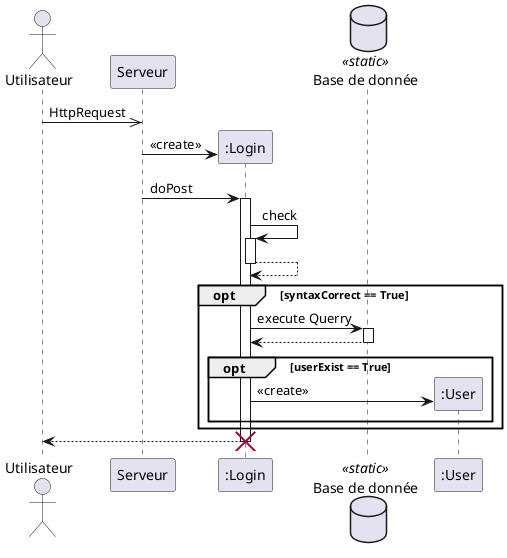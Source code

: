 @startuml sequence

actor "Utilisateur" as client order 1
participant "Serveur" as server order 2
database "Base de donnée" as bdd <<static>> order 4

client ->> server : HttpRequest
create ":Login" as LoginClass order 3
server -> LoginClass : <<create>>

server -> LoginClass : doPost
activate LoginClass
LoginClass -> LoginClass : check
activate LoginClass
LoginClass --> LoginClass
deactivate LoginClass

opt syntaxCorrect == True
LoginClass -> bdd : execute Querry
activate bdd
bdd --> LoginClass
deactivate bdd

opt userExist == True
create ":User" as userClass order 5
LoginClass -> userClass : <<create>>
end

end

LoginClass --> client
destroy LoginClass



@enduml
